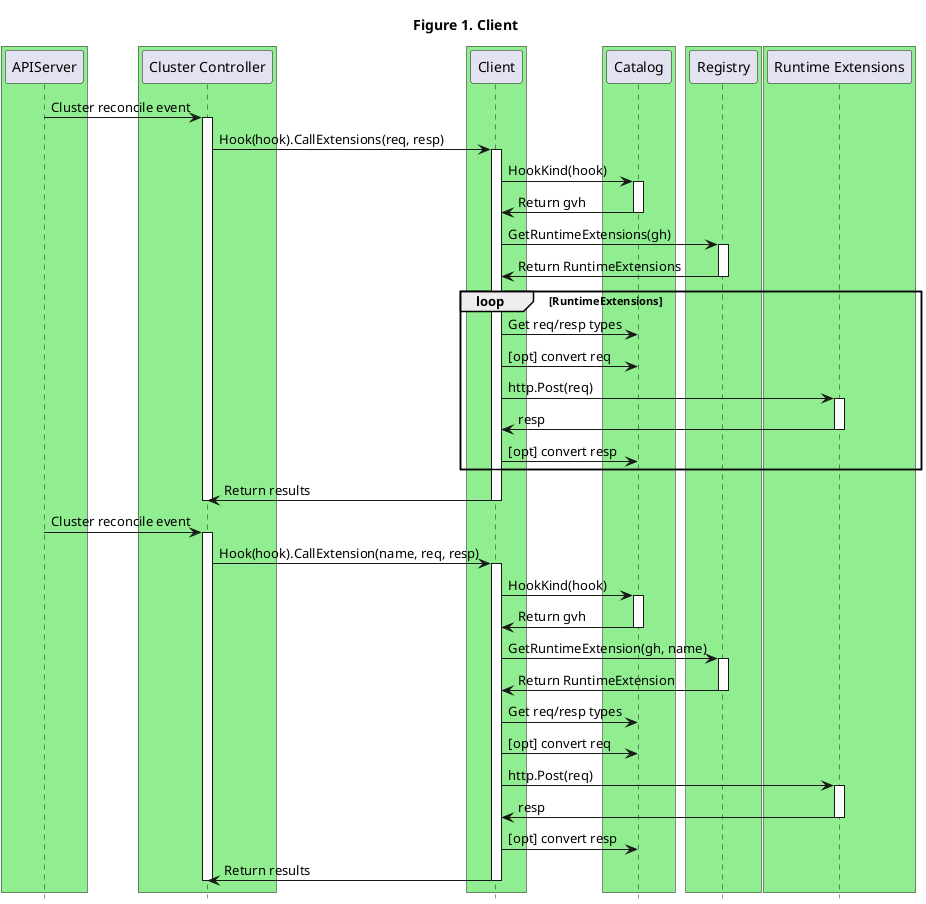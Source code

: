 @startuml
title Figure 1. Client

' -- GROUPS START ---

box #LightGreen
participant "APIServer"
end box

box #LightGreen
participant "Cluster Controller"
end box

box #LightGreen
participant "Client"
end box

box #LightGreen
participant "Catalog"
end box

box #LightGreen
participant "Registry"
end box

box #LightGreen
participant "Runtime Extensions"
end box

' -- GROUPS END ---

' -- CallExtensions ---

"APIServer" -> "Cluster Controller": Cluster reconcile event
activate "Cluster Controller"

"Cluster Controller" -> "Client": Hook(hook).CallExtensions(req, resp)
activate "Client"

"Client" -> "Catalog": HookKind(hook)
activate "Catalog"
"Catalog" -> "Client": Return gvh
deactivate "Catalog"

"Client" -> "Registry": GetRuntimeExtensions(gh)
activate Registry
"Registry" -> "Client": Return RuntimeExtensions
deactivate Registry

loop RuntimeExtensions
  "Client" -> "Catalog": Get req/resp types
  "Client" -> "Catalog": [opt] convert req

  "Client" -> "Runtime Extensions": http.Post(req)
  activate "Runtime Extensions"
  "Runtime Extensions" -> "Client": resp
  deactivate "Runtime Extensions"

  "Client" -> "Catalog": [opt] convert resp
end

"Client" -> "Cluster Controller": Return results
deactivate "Client"

deactivate "Cluster Controller"

' -- CallExtension ---

"APIServer" -> "Cluster Controller": Cluster reconcile event
activate "Cluster Controller"

"Cluster Controller" -> "Client": Hook(hook).CallExtension(name, req, resp)
activate "Client"

"Client" -> "Catalog": HookKind(hook)
activate "Catalog"
"Catalog" -> "Client": Return gvh
deactivate "Catalog"

"Client" -> "Registry": GetRuntimeExtension(gh, name)
activate Registry
"Registry" -> "Client": Return RuntimeExtension
deactivate Registry

"Client" -> "Catalog": Get req/resp types
"Client" -> "Catalog": [opt] convert req

"Client" -> "Runtime Extensions": http.Post(req)
activate "Runtime Extensions"
"Runtime Extensions" -> "Client": resp
deactivate "Runtime Extensions"

"Client" -> "Catalog": [opt] convert resp

"Client" -> "Cluster Controller": Return results
deactivate "Client"

deactivate "Cluster Controller"

hide footbox
@enduml

